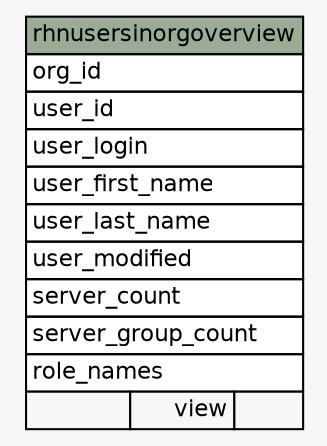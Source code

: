 // dot 2.26.0 on Linux 2.6.32-504.el6.x86_64
// SchemaSpy rev 590
digraph "rhnusersinorgoverview" {
  graph [
    rankdir="RL"
    bgcolor="#f7f7f7"
    nodesep="0.18"
    ranksep="0.46"
    fontname="Helvetica"
    fontsize="11"
  ];
  node [
    fontname="Helvetica"
    fontsize="11"
    shape="plaintext"
  ];
  edge [
    arrowsize="0.8"
  ];
  "rhnusersinorgoverview" [
    label=<
    <TABLE BORDER="0" CELLBORDER="1" CELLSPACING="0" BGCOLOR="#ffffff">
      <TR><TD COLSPAN="3" BGCOLOR="#9bab96" ALIGN="CENTER">rhnusersinorgoverview</TD></TR>
      <TR><TD PORT="org_id" COLSPAN="3" ALIGN="LEFT">org_id</TD></TR>
      <TR><TD PORT="user_id" COLSPAN="3" ALIGN="LEFT">user_id</TD></TR>
      <TR><TD PORT="user_login" COLSPAN="3" ALIGN="LEFT">user_login</TD></TR>
      <TR><TD PORT="user_first_name" COLSPAN="3" ALIGN="LEFT">user_first_name</TD></TR>
      <TR><TD PORT="user_last_name" COLSPAN="3" ALIGN="LEFT">user_last_name</TD></TR>
      <TR><TD PORT="user_modified" COLSPAN="3" ALIGN="LEFT">user_modified</TD></TR>
      <TR><TD PORT="server_count" COLSPAN="3" ALIGN="LEFT">server_count</TD></TR>
      <TR><TD PORT="server_group_count" COLSPAN="3" ALIGN="LEFT">server_group_count</TD></TR>
      <TR><TD PORT="role_names" COLSPAN="3" ALIGN="LEFT">role_names</TD></TR>
      <TR><TD ALIGN="LEFT" BGCOLOR="#f7f7f7">  </TD><TD ALIGN="RIGHT" BGCOLOR="#f7f7f7">view</TD><TD ALIGN="RIGHT" BGCOLOR="#f7f7f7">  </TD></TR>
    </TABLE>>
    URL="tables/rhnusersinorgoverview.html"
    tooltip="rhnusersinorgoverview"
  ];
}
